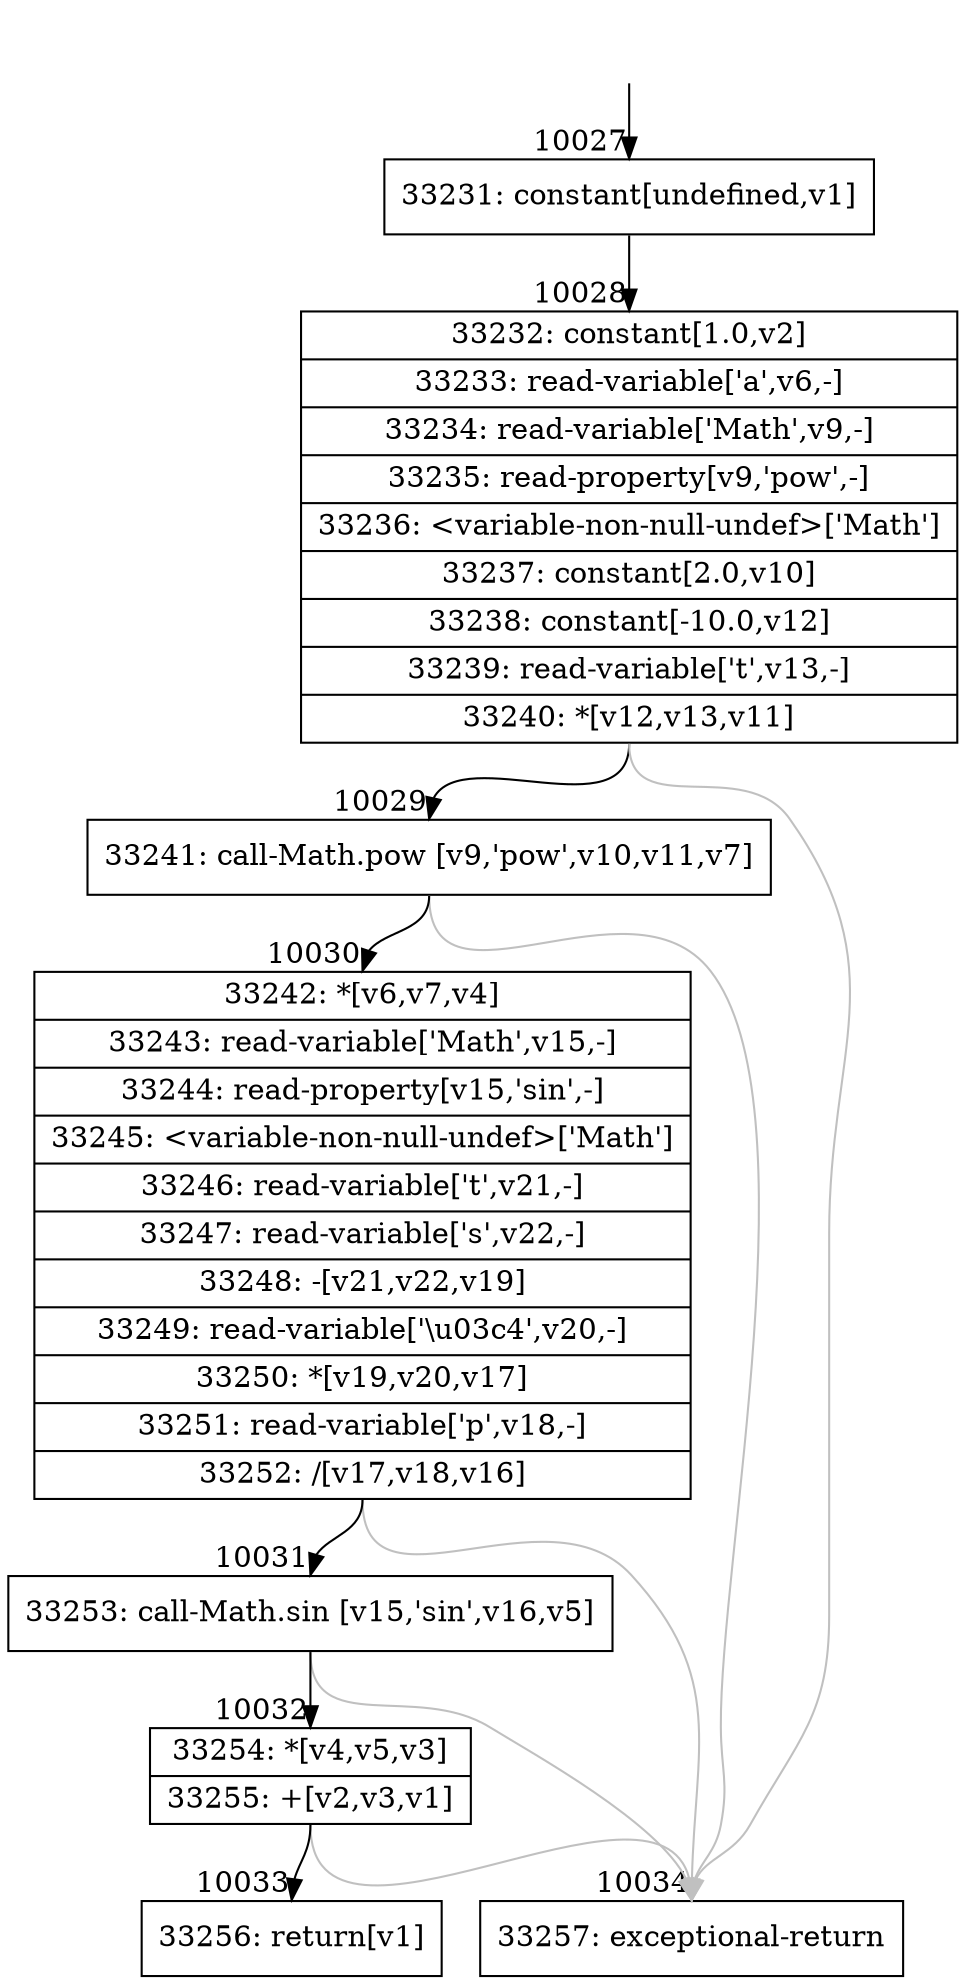 digraph {
rankdir="TD"
BB_entry925[shape=none,label=""];
BB_entry925 -> BB10027 [tailport=s, headport=n, headlabel="    10027"]
BB10027 [shape=record label="{33231: constant[undefined,v1]}" ] 
BB10027 -> BB10028 [tailport=s, headport=n, headlabel="      10028"]
BB10028 [shape=record label="{33232: constant[1.0,v2]|33233: read-variable['a',v6,-]|33234: read-variable['Math',v9,-]|33235: read-property[v9,'pow',-]|33236: \<variable-non-null-undef\>['Math']|33237: constant[2.0,v10]|33238: constant[-10.0,v12]|33239: read-variable['t',v13,-]|33240: *[v12,v13,v11]}" ] 
BB10028 -> BB10029 [tailport=s, headport=n, headlabel="      10029"]
BB10028 -> BB10034 [tailport=s, headport=n, color=gray, headlabel="      10034"]
BB10029 [shape=record label="{33241: call-Math.pow [v9,'pow',v10,v11,v7]}" ] 
BB10029 -> BB10030 [tailport=s, headport=n, headlabel="      10030"]
BB10029 -> BB10034 [tailport=s, headport=n, color=gray]
BB10030 [shape=record label="{33242: *[v6,v7,v4]|33243: read-variable['Math',v15,-]|33244: read-property[v15,'sin',-]|33245: \<variable-non-null-undef\>['Math']|33246: read-variable['t',v21,-]|33247: read-variable['s',v22,-]|33248: -[v21,v22,v19]|33249: read-variable['\\u03c4',v20,-]|33250: *[v19,v20,v17]|33251: read-variable['p',v18,-]|33252: /[v17,v18,v16]}" ] 
BB10030 -> BB10031 [tailport=s, headport=n, headlabel="      10031"]
BB10030 -> BB10034 [tailport=s, headport=n, color=gray]
BB10031 [shape=record label="{33253: call-Math.sin [v15,'sin',v16,v5]}" ] 
BB10031 -> BB10032 [tailport=s, headport=n, headlabel="      10032"]
BB10031 -> BB10034 [tailport=s, headport=n, color=gray]
BB10032 [shape=record label="{33254: *[v4,v5,v3]|33255: +[v2,v3,v1]}" ] 
BB10032 -> BB10033 [tailport=s, headport=n, headlabel="      10033"]
BB10032 -> BB10034 [tailport=s, headport=n, color=gray]
BB10033 [shape=record label="{33256: return[v1]}" ] 
BB10034 [shape=record label="{33257: exceptional-return}" ] 
//#$~ 5888
}
